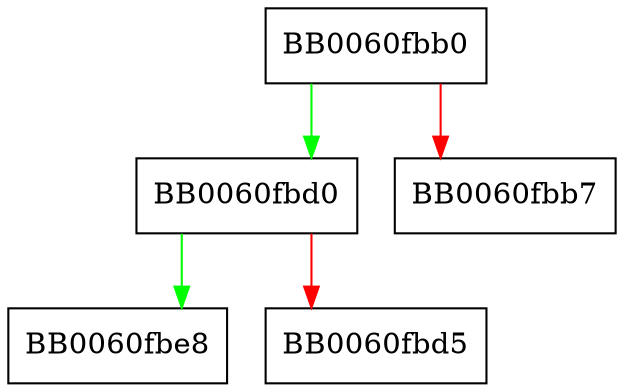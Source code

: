 digraph OCSP_resp_get0_id {
  node [shape="box"];
  graph [splines=ortho];
  BB0060fbb0 -> BB0060fbd0 [color="green"];
  BB0060fbb0 -> BB0060fbb7 [color="red"];
  BB0060fbd0 -> BB0060fbe8 [color="green"];
  BB0060fbd0 -> BB0060fbd5 [color="red"];
}